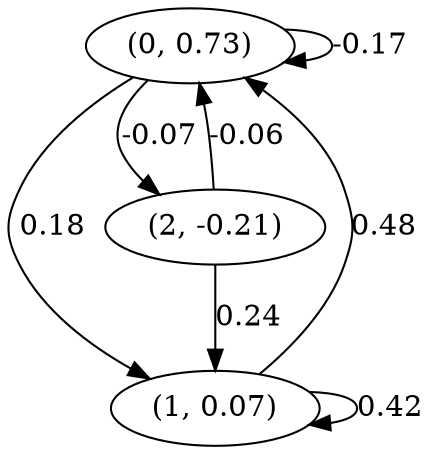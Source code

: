 digraph {
    0 [ label = "(0, 0.73)" ]
    1 [ label = "(1, 0.07)" ]
    2 [ label = "(2, -0.21)" ]
    0 -> 0 [ label = "-0.17" ]
    1 -> 1 [ label = "0.42" ]
    1 -> 0 [ label = "0.48" ]
    2 -> 0 [ label = "-0.06" ]
    0 -> 1 [ label = "0.18" ]
    2 -> 1 [ label = "0.24" ]
    0 -> 2 [ label = "-0.07" ]
}

